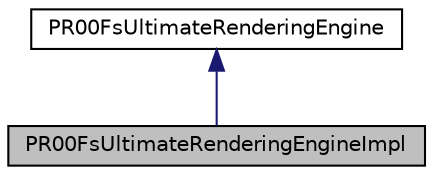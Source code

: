 digraph "PR00FsUltimateRenderingEngineImpl"
{
 // LATEX_PDF_SIZE
  edge [fontname="Helvetica",fontsize="10",labelfontname="Helvetica",labelfontsize="10"];
  node [fontname="Helvetica",fontsize="10",shape=record];
  Node1 [label="PR00FsUltimateRenderingEngineImpl",height=0.2,width=0.4,color="black", fillcolor="grey75", style="filled", fontcolor="black",tooltip=" "];
  Node2 -> Node1 [dir="back",color="midnightblue",fontsize="10",style="solid",fontname="Helvetica"];
  Node2 [label="PR00FsUltimateRenderingEngine",height=0.2,width=0.4,color="black", fillcolor="white", style="filled",URL="$class_p_r00_fs_ultimate_rendering_engine.html",tooltip="The primary and main class of the graphics engine."];
}
